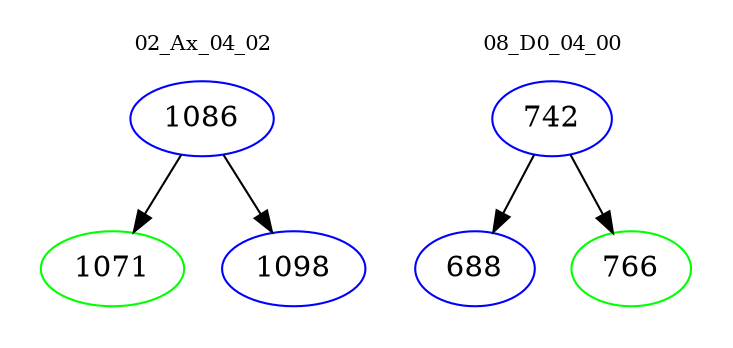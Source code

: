 digraph{
subgraph cluster_0 {
color = white
label = "02_Ax_04_02";
fontsize=10;
T0_1086 [label="1086", color="blue"]
T0_1086 -> T0_1071 [color="black"]
T0_1071 [label="1071", color="green"]
T0_1086 -> T0_1098 [color="black"]
T0_1098 [label="1098", color="blue"]
}
subgraph cluster_1 {
color = white
label = "08_D0_04_00";
fontsize=10;
T1_742 [label="742", color="blue"]
T1_742 -> T1_688 [color="black"]
T1_688 [label="688", color="blue"]
T1_742 -> T1_766 [color="black"]
T1_766 [label="766", color="green"]
}
}

